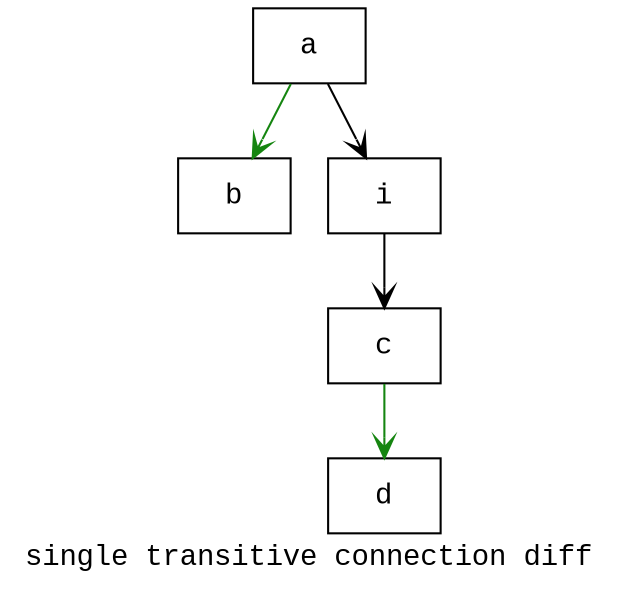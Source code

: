 digraph D {
    tooltip="single transitive connection diff";
    label="single transitive connection diff";
    bgcolor="#ffffff";
    fontcolor="#000000";
    fontname="Courier New";
    
    node1 [color="#000000",fontcolor="#000000",fontname="Courier New",shape="rectangle",tooltip="a",label="a"]
    
    node2 [color="#000000",fontcolor="#000000",fontname="Courier New",shape="rectangle",tooltip="b",label="b"]
    
    node3 [color="#000000",fontcolor="#000000",fontname="Courier New",shape="rectangle",tooltip="c",label="c"]
    
    node4 [color="#000000",fontcolor="#000000",fontname="Courier New",shape="rectangle",tooltip="d",label="d"]
    
    node5 [color="#000000",fontcolor="#000000",fontname="Courier New",shape="rectangle",tooltip="i",label="i"]
    
    node1 -> node2 [arrowhead="vee",color="#158510",tooltip="a\n   ->\nb",]
    node1 -> node5 [arrowhead="vee",color="#000000",tooltip="a\n   ->\ni",]
    node3 -> node4 [arrowhead="vee",color="#158510",tooltip="c\n   ->\nd",]
    node5 -> node3 [arrowhead="vee",color="#000000",tooltip="i\n   ->\nc",]
}

